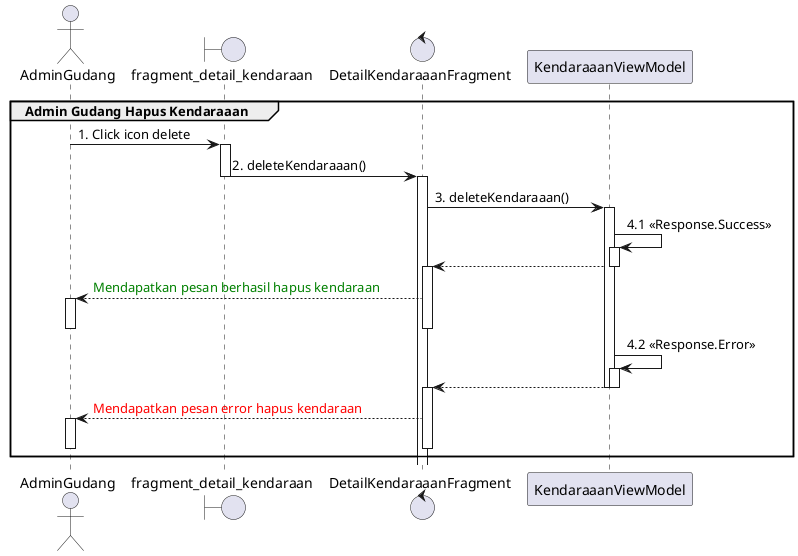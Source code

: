 @startuml
'https://plantuml.com/sequence-diagram

group Admin Gudang Hapus Kendaraaan
    actor       AdminGudang
    boundary    fragment_detail_kendaraan
    control     DetailKendaraaanFragment

    AdminGudang -> fragment_detail_kendaraan : 1. Click icon delete
    activate fragment_detail_kendaraan

    fragment_detail_kendaraan -> DetailKendaraaanFragment : 2. deleteKendaraaan()
    deactivate fragment_detail_kendaraan

    activate DetailKendaraaanFragment
    DetailKendaraaanFragment -> KendaraaanViewModel : 3. deleteKendaraaan()
    activate KendaraaanViewModel
    KendaraaanViewModel -> KendaraaanViewModel : 4.1 <<Response.Success>>
    activate KendaraaanViewModel
    DetailKendaraaanFragment <-- KendaraaanViewModel
    deactivate KendaraaanViewModel
    activate DetailKendaraaanFragment
    AdminGudang <-- DetailKendaraaanFragment :  <font color=green>Mendapatkan pesan berhasil hapus kendaraan
    activate AdminGudang
    deactivate DetailKendaraaanFragment
    deactivate AdminGudang

    KendaraaanViewModel -> KendaraaanViewModel : 4.2 <<Response.Error>>
    activate KendaraaanViewModel

    DetailKendaraaanFragment <-- KendaraaanViewModel

    deactivate KendaraaanViewModel
    deactivate KendaraaanViewModel
    activate DetailKendaraaanFragment
    AdminGudang <-- DetailKendaraaanFragment : <font color=red>Mendapatkan pesan error hapus kendaraan
    activate AdminGudang
    deactivate DetailKendaraaanFragment
    deactivate AdminGudang
end
@enduml